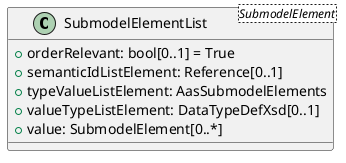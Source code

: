 @startuml
class SubmodelElementList<SubmodelElement> {
  +orderRelevant: bool[0..1] = True
  +semanticIdListElement: Reference[0..1]
  +typeValueListElement: AasSubmodelElements
  +valueTypeListElement: DataTypeDefXsd[0..1]
  +value: SubmodelElement[0..*]
}
@enduml